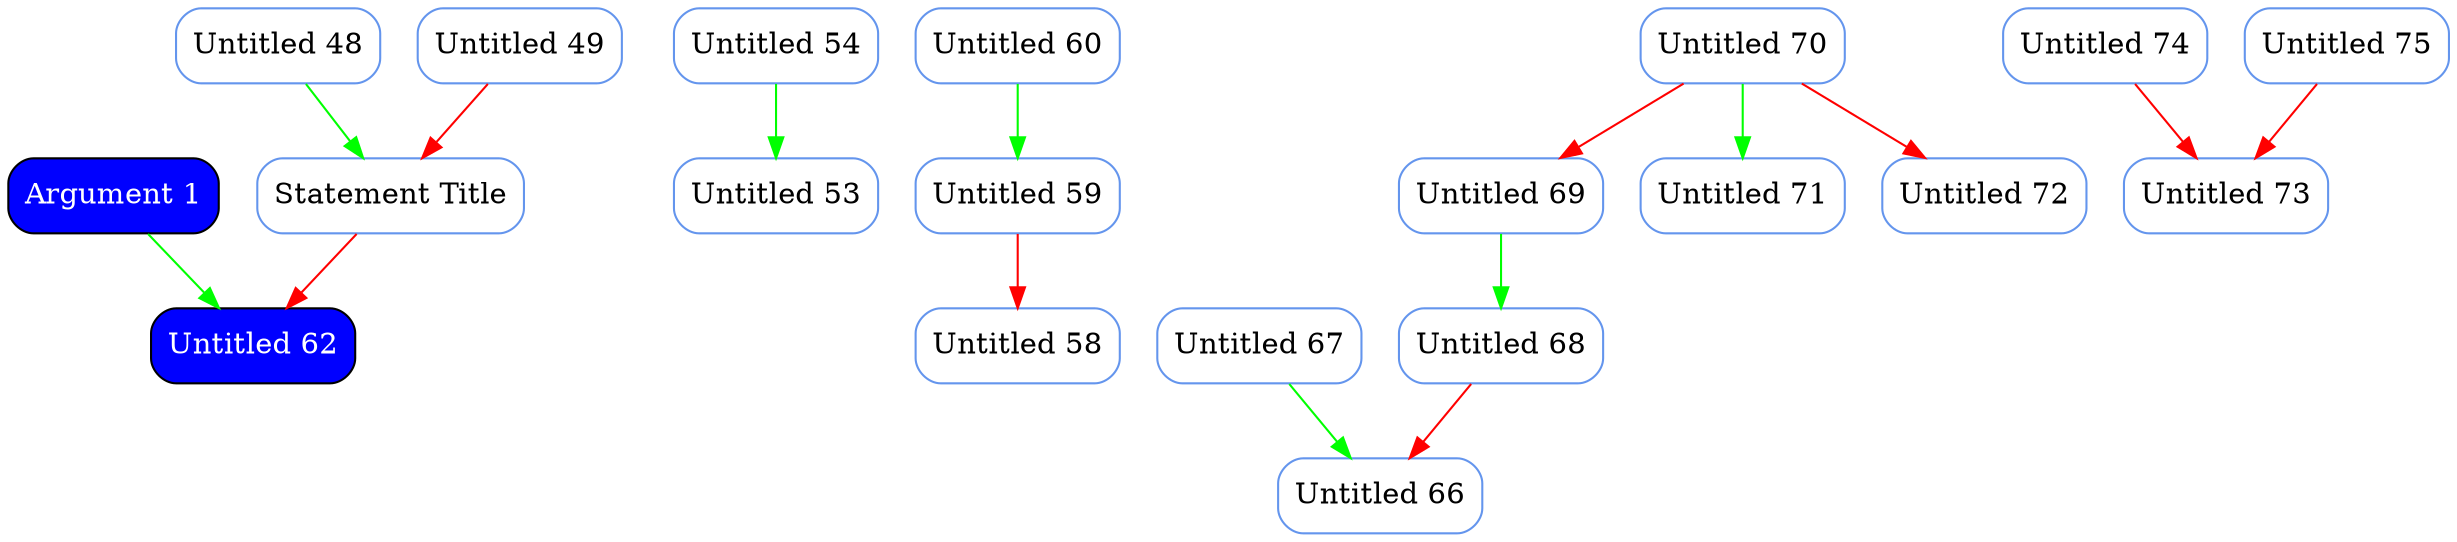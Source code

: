 digraph "Argument Map" {

  n0 [label="Statement Title", shape="box", style="filled,rounded", color="cornflowerblue", fillcolor="white", labelfontcolor="white", type="statement"];
  n1 [label="Untitled 48", shape="box", style="filled,rounded", color="cornflowerblue", fillcolor="white", labelfontcolor="white", type="statement"];
  n2 [label="Untitled 49", shape="box", style="filled,rounded", color="cornflowerblue", fillcolor="white", labelfontcolor="white", type="statement"];
  n3 [label="Untitled 53", shape="box", style="filled,rounded", color="cornflowerblue", fillcolor="white", labelfontcolor="white", type="statement"];
  n4 [label="Untitled 54", shape="box", style="filled,rounded", color="cornflowerblue", fillcolor="white", labelfontcolor="white", type="statement"];
  n5 [label="Untitled 58", shape="box", style="filled,rounded", color="cornflowerblue", fillcolor="white", labelfontcolor="white", type="statement"];
  n6 [label="Untitled 59", shape="box", style="filled,rounded", color="cornflowerblue", fillcolor="white", labelfontcolor="white", type="statement"];
  n7 [label="Untitled 60", shape="box", style="filled,rounded", color="cornflowerblue", fillcolor="white", labelfontcolor="white", type="statement"];
  n8 [label="Untitled 66", shape="box", style="filled,rounded", color="cornflowerblue", fillcolor="white", labelfontcolor="white", type="statement"];
  n9 [label="Untitled 67", shape="box", style="filled,rounded", color="cornflowerblue", fillcolor="white", labelfontcolor="white", type="statement"];
  n10 [label="Untitled 68", shape="box", style="filled,rounded", color="cornflowerblue", fillcolor="white", labelfontcolor="white", type="statement"];
  n11 [label="Untitled 69", shape="box", style="filled,rounded", color="cornflowerblue", fillcolor="white", labelfontcolor="white", type="statement"];
  n12 [label="Untitled 70", shape="box", style="filled,rounded", color="cornflowerblue", fillcolor="white", labelfontcolor="white", type="statement"];
  n13 [label="Untitled 71", shape="box", style="filled,rounded", color="cornflowerblue", fillcolor="white", labelfontcolor="white", type="statement"];
  n14 [label="Untitled 72", shape="box", style="filled,rounded", color="cornflowerblue", fillcolor="white", labelfontcolor="white", type="statement"];
  n15 [label="Untitled 73", shape="box", style="filled,rounded", color="cornflowerblue", fillcolor="white", labelfontcolor="white", type="statement"];
  n16 [label="Untitled 74", shape="box", style="filled,rounded", color="cornflowerblue", fillcolor="white", labelfontcolor="white", type="statement"];
  n17 [label="Untitled 75", shape="box", style="filled,rounded", color="cornflowerblue", fillcolor="white", labelfontcolor="white", type="statement"];
  n18 [label="Argument 1", shape="box", style="filled,rounded", fillcolor="blue", fontcolor="white", type="argument"];
  n19 [label="Untitled 62", shape="box", style="filled,rounded", fillcolor="blue", fontcolor="white", type="argument"];


  n0 -> n19 [color="red", type="attack"];
  n1 -> n0 [color="green", type="support"];
  n2 -> n0 [color="red", type="attack"];
  n4 -> n3 [color="green", type="support"];
  n6 -> n5 [color="red", type="attack"];
  n7 -> n6 [color="green", type="support"];
  n9 -> n8 [color="green", type="support"];
  n10 -> n8 [color="red", type="attack"];
  n11 -> n10 [color="green", type="support"];
  n12 -> n13 [color="green", type="support"];
  n12 -> n11 [color="red", type="attack"];
  n12 -> n14 [color="red", type="attack"];
  n16 -> n15 [color="red", type="attack"];
  n17 -> n15 [color="red", type="attack"];
  n18 -> n19 [color="green", type="support"];

}